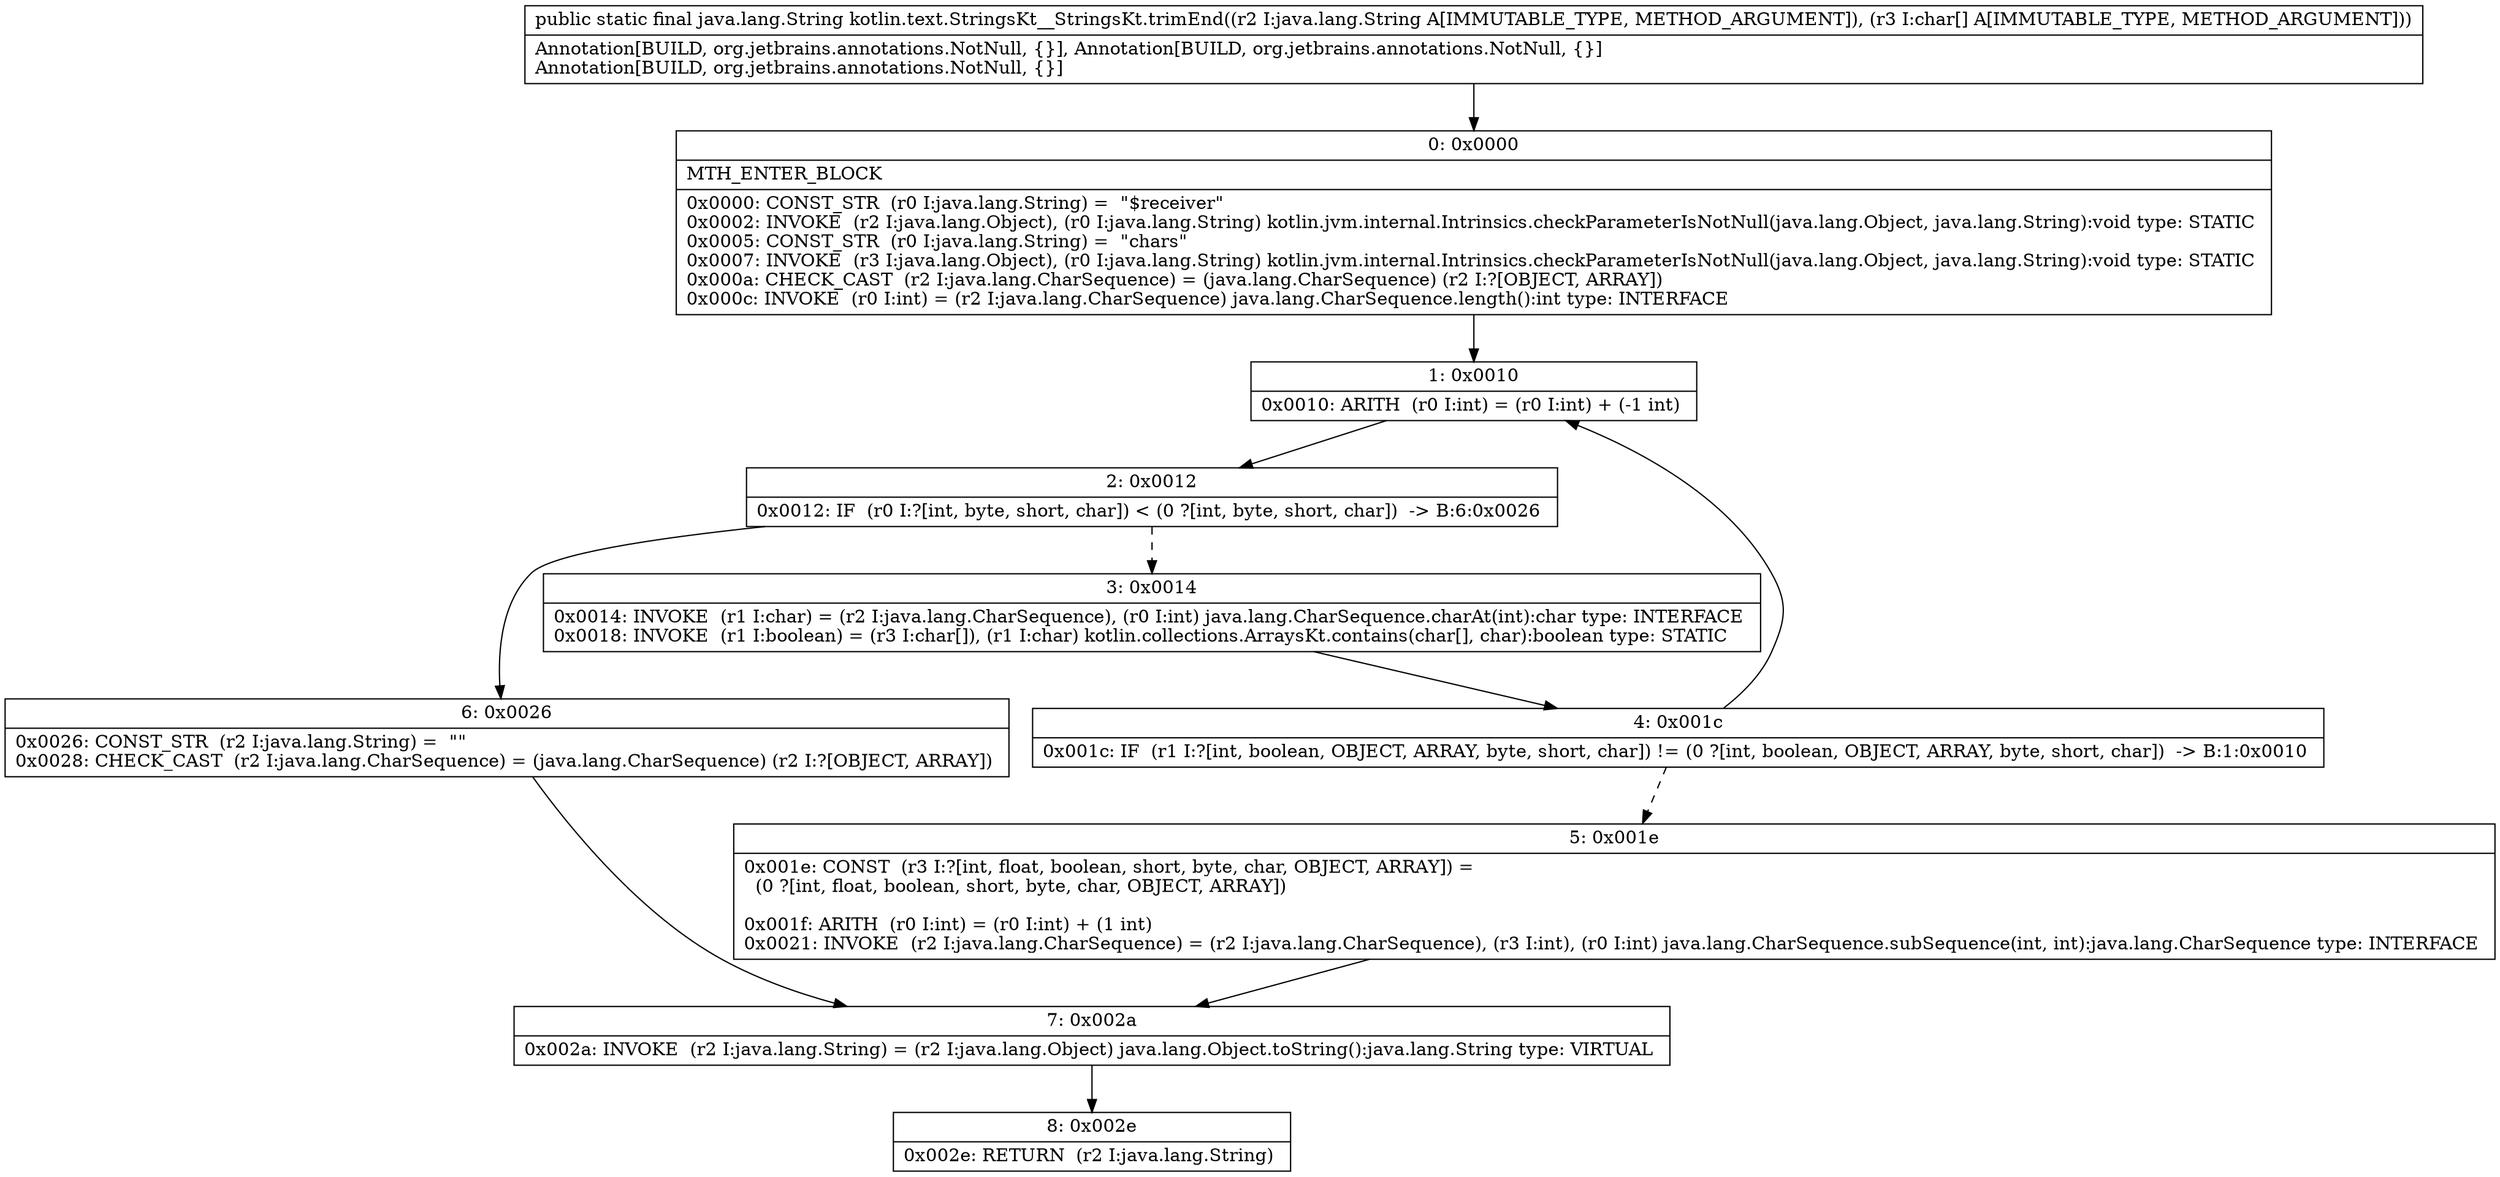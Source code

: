 digraph "CFG forkotlin.text.StringsKt__StringsKt.trimEnd(Ljava\/lang\/String;[C)Ljava\/lang\/String;" {
Node_0 [shape=record,label="{0\:\ 0x0000|MTH_ENTER_BLOCK\l|0x0000: CONST_STR  (r0 I:java.lang.String) =  \"$receiver\" \l0x0002: INVOKE  (r2 I:java.lang.Object), (r0 I:java.lang.String) kotlin.jvm.internal.Intrinsics.checkParameterIsNotNull(java.lang.Object, java.lang.String):void type: STATIC \l0x0005: CONST_STR  (r0 I:java.lang.String) =  \"chars\" \l0x0007: INVOKE  (r3 I:java.lang.Object), (r0 I:java.lang.String) kotlin.jvm.internal.Intrinsics.checkParameterIsNotNull(java.lang.Object, java.lang.String):void type: STATIC \l0x000a: CHECK_CAST  (r2 I:java.lang.CharSequence) = (java.lang.CharSequence) (r2 I:?[OBJECT, ARRAY]) \l0x000c: INVOKE  (r0 I:int) = (r2 I:java.lang.CharSequence) java.lang.CharSequence.length():int type: INTERFACE \l}"];
Node_1 [shape=record,label="{1\:\ 0x0010|0x0010: ARITH  (r0 I:int) = (r0 I:int) + (\-1 int) \l}"];
Node_2 [shape=record,label="{2\:\ 0x0012|0x0012: IF  (r0 I:?[int, byte, short, char]) \< (0 ?[int, byte, short, char])  \-\> B:6:0x0026 \l}"];
Node_3 [shape=record,label="{3\:\ 0x0014|0x0014: INVOKE  (r1 I:char) = (r2 I:java.lang.CharSequence), (r0 I:int) java.lang.CharSequence.charAt(int):char type: INTERFACE \l0x0018: INVOKE  (r1 I:boolean) = (r3 I:char[]), (r1 I:char) kotlin.collections.ArraysKt.contains(char[], char):boolean type: STATIC \l}"];
Node_4 [shape=record,label="{4\:\ 0x001c|0x001c: IF  (r1 I:?[int, boolean, OBJECT, ARRAY, byte, short, char]) != (0 ?[int, boolean, OBJECT, ARRAY, byte, short, char])  \-\> B:1:0x0010 \l}"];
Node_5 [shape=record,label="{5\:\ 0x001e|0x001e: CONST  (r3 I:?[int, float, boolean, short, byte, char, OBJECT, ARRAY]) = \l  (0 ?[int, float, boolean, short, byte, char, OBJECT, ARRAY])\l \l0x001f: ARITH  (r0 I:int) = (r0 I:int) + (1 int) \l0x0021: INVOKE  (r2 I:java.lang.CharSequence) = (r2 I:java.lang.CharSequence), (r3 I:int), (r0 I:int) java.lang.CharSequence.subSequence(int, int):java.lang.CharSequence type: INTERFACE \l}"];
Node_6 [shape=record,label="{6\:\ 0x0026|0x0026: CONST_STR  (r2 I:java.lang.String) =  \"\" \l0x0028: CHECK_CAST  (r2 I:java.lang.CharSequence) = (java.lang.CharSequence) (r2 I:?[OBJECT, ARRAY]) \l}"];
Node_7 [shape=record,label="{7\:\ 0x002a|0x002a: INVOKE  (r2 I:java.lang.String) = (r2 I:java.lang.Object) java.lang.Object.toString():java.lang.String type: VIRTUAL \l}"];
Node_8 [shape=record,label="{8\:\ 0x002e|0x002e: RETURN  (r2 I:java.lang.String) \l}"];
MethodNode[shape=record,label="{public static final java.lang.String kotlin.text.StringsKt__StringsKt.trimEnd((r2 I:java.lang.String A[IMMUTABLE_TYPE, METHOD_ARGUMENT]), (r3 I:char[] A[IMMUTABLE_TYPE, METHOD_ARGUMENT]))  | Annotation[BUILD, org.jetbrains.annotations.NotNull, \{\}], Annotation[BUILD, org.jetbrains.annotations.NotNull, \{\}]\lAnnotation[BUILD, org.jetbrains.annotations.NotNull, \{\}]\l}"];
MethodNode -> Node_0;
Node_0 -> Node_1;
Node_1 -> Node_2;
Node_2 -> Node_3[style=dashed];
Node_2 -> Node_6;
Node_3 -> Node_4;
Node_4 -> Node_1;
Node_4 -> Node_5[style=dashed];
Node_5 -> Node_7;
Node_6 -> Node_7;
Node_7 -> Node_8;
}


